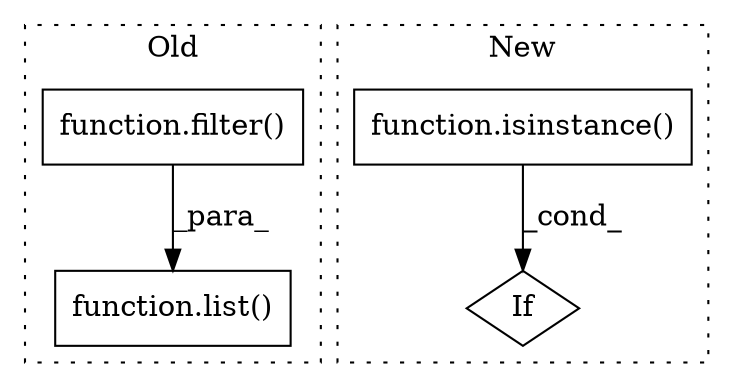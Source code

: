 digraph G {
subgraph cluster0 {
1 [label="function.filter()" a="75" s="7327,7381" l="7,1" shape="box"];
4 [label="function.list()" a="75" s="7322,7382" l="5,1" shape="box"];
label = "Old";
style="dotted";
}
subgraph cluster1 {
2 [label="function.isinstance()" a="75" s="7852,7871" l="11,1" shape="box"];
3 [label="If" a="96" s="7838" l="34" shape="diamond"];
label = "New";
style="dotted";
}
1 -> 4 [label="_para_"];
2 -> 3 [label="_cond_"];
}
